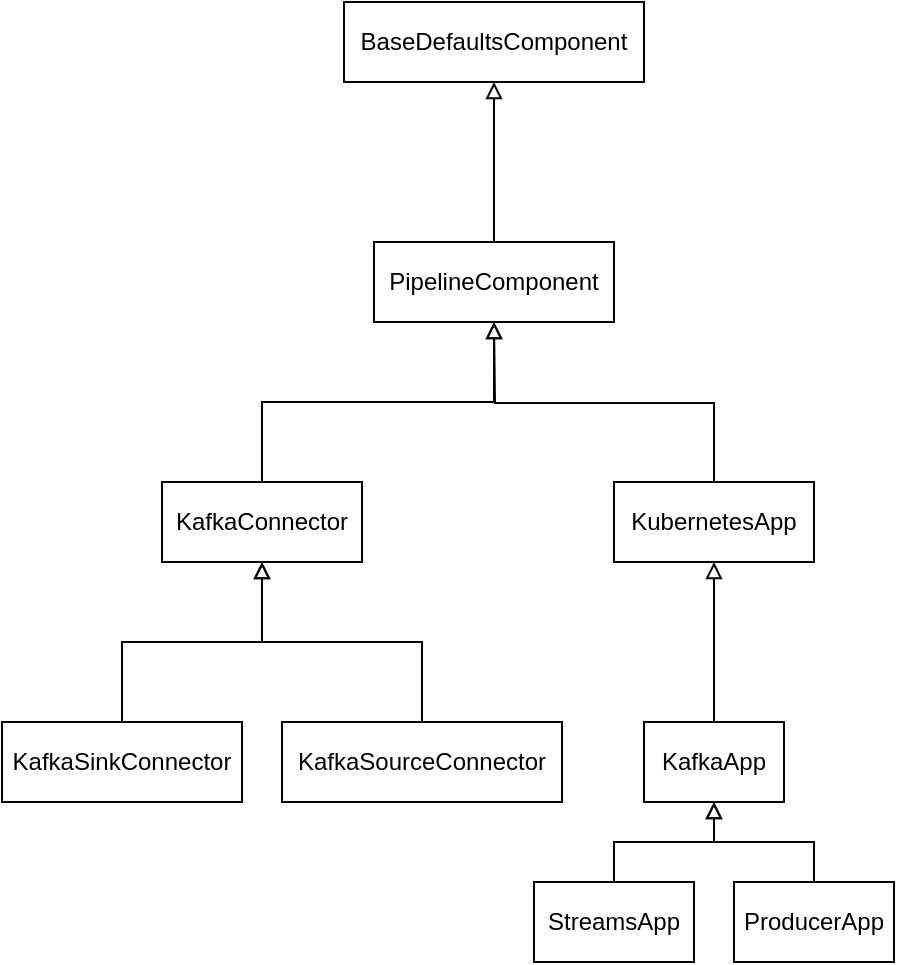 <mxfile version="21.0.2" type="device"><diagram id="C5RBs43oDa-KdzZeNtuy" name="Page-1"><mxGraphModel dx="1195" dy="582" grid="1" gridSize="10" guides="1" tooltips="1" connect="1" arrows="1" fold="1" page="1" pageScale="1" pageWidth="827" pageHeight="1169" math="0" shadow="0"><root><mxCell id="WIyWlLk6GJQsqaUBKTNV-0"/><mxCell id="WIyWlLk6GJQsqaUBKTNV-1" parent="WIyWlLk6GJQsqaUBKTNV-0"/><mxCell id="WsLRkpiGUdyTJlT7JWI6-16" style="edgeStyle=orthogonalEdgeStyle;shape=connector;rounded=0;orthogonalLoop=1;jettySize=auto;html=1;exitX=0.5;exitY=0;exitDx=0;exitDy=0;labelBackgroundColor=default;strokeColor=default;fontFamily=Helvetica;fontSize=11;fontColor=default;endArrow=block;endFill=0;" edge="1" parent="WIyWlLk6GJQsqaUBKTNV-1" source="WsLRkpiGUdyTJlT7JWI6-0" target="WsLRkpiGUdyTJlT7JWI6-2"><mxGeometry relative="1" as="geometry"/></mxCell><mxCell id="WsLRkpiGUdyTJlT7JWI6-0" value="PipelineComponent" style="rounded=0;whiteSpace=wrap;html=1;" vertex="1" parent="WIyWlLk6GJQsqaUBKTNV-1"><mxGeometry x="320" y="120" width="120" height="40" as="geometry"/></mxCell><mxCell id="WsLRkpiGUdyTJlT7JWI6-10" style="edgeStyle=orthogonalEdgeStyle;rounded=0;orthogonalLoop=1;jettySize=auto;html=1;exitX=0.5;exitY=0;exitDx=0;exitDy=0;endArrow=block;endFill=0;" edge="1" parent="WIyWlLk6GJQsqaUBKTNV-1" source="WsLRkpiGUdyTJlT7JWI6-1"><mxGeometry relative="1" as="geometry"><mxPoint x="380" y="160" as="targetPoint"/></mxGeometry></mxCell><mxCell id="WsLRkpiGUdyTJlT7JWI6-1" value="&lt;div&gt;KubernetesApp&lt;/div&gt;" style="rounded=0;whiteSpace=wrap;html=1;" vertex="1" parent="WIyWlLk6GJQsqaUBKTNV-1"><mxGeometry x="440" y="240" width="100" height="40" as="geometry"/></mxCell><mxCell id="WsLRkpiGUdyTJlT7JWI6-2" value="BaseDefaultsComponent" style="rounded=0;whiteSpace=wrap;html=1;" vertex="1" parent="WIyWlLk6GJQsqaUBKTNV-1"><mxGeometry x="305" width="150" height="40" as="geometry"/></mxCell><mxCell id="WsLRkpiGUdyTJlT7JWI6-11" style="edgeStyle=orthogonalEdgeStyle;rounded=0;orthogonalLoop=1;jettySize=auto;html=1;exitX=0.5;exitY=0;exitDx=0;exitDy=0;endArrow=block;endFill=0;" edge="1" parent="WIyWlLk6GJQsqaUBKTNV-1" source="WsLRkpiGUdyTJlT7JWI6-3" target="WsLRkpiGUdyTJlT7JWI6-1"><mxGeometry relative="1" as="geometry"/></mxCell><mxCell id="WsLRkpiGUdyTJlT7JWI6-3" value="KafkaApp" style="rounded=0;whiteSpace=wrap;html=1;" vertex="1" parent="WIyWlLk6GJQsqaUBKTNV-1"><mxGeometry x="455" y="360" width="70" height="40" as="geometry"/></mxCell><mxCell id="WsLRkpiGUdyTJlT7JWI6-14" style="edgeStyle=orthogonalEdgeStyle;shape=connector;rounded=0;orthogonalLoop=1;jettySize=auto;html=1;exitX=0.5;exitY=0;exitDx=0;exitDy=0;labelBackgroundColor=default;strokeColor=default;fontFamily=Helvetica;fontSize=11;fontColor=default;endArrow=block;endFill=0;" edge="1" parent="WIyWlLk6GJQsqaUBKTNV-1" source="WsLRkpiGUdyTJlT7JWI6-4" target="WsLRkpiGUdyTJlT7JWI6-3"><mxGeometry relative="1" as="geometry"/></mxCell><mxCell id="WsLRkpiGUdyTJlT7JWI6-4" value="StreamsApp" style="rounded=0;whiteSpace=wrap;html=1;" vertex="1" parent="WIyWlLk6GJQsqaUBKTNV-1"><mxGeometry x="400" y="440" width="80" height="40" as="geometry"/></mxCell><mxCell id="WsLRkpiGUdyTJlT7JWI6-9" style="edgeStyle=orthogonalEdgeStyle;rounded=0;orthogonalLoop=1;jettySize=auto;html=1;exitX=0.5;exitY=0;exitDx=0;exitDy=0;entryX=0.5;entryY=1;entryDx=0;entryDy=0;endArrow=block;endFill=0;" edge="1" parent="WIyWlLk6GJQsqaUBKTNV-1" source="WsLRkpiGUdyTJlT7JWI6-5" target="WsLRkpiGUdyTJlT7JWI6-0"><mxGeometry relative="1" as="geometry"/></mxCell><mxCell id="WsLRkpiGUdyTJlT7JWI6-5" value="KafkaConnector" style="rounded=0;whiteSpace=wrap;html=1;" vertex="1" parent="WIyWlLk6GJQsqaUBKTNV-1"><mxGeometry x="214" y="240" width="100" height="40" as="geometry"/></mxCell><mxCell id="WsLRkpiGUdyTJlT7JWI6-12" style="edgeStyle=orthogonalEdgeStyle;shape=connector;rounded=0;orthogonalLoop=1;jettySize=auto;html=1;exitX=0.5;exitY=0;exitDx=0;exitDy=0;labelBackgroundColor=default;strokeColor=default;fontFamily=Helvetica;fontSize=11;fontColor=default;endArrow=block;endFill=0;" edge="1" parent="WIyWlLk6GJQsqaUBKTNV-1" source="WsLRkpiGUdyTJlT7JWI6-6" target="WsLRkpiGUdyTJlT7JWI6-5"><mxGeometry relative="1" as="geometry"/></mxCell><mxCell id="WsLRkpiGUdyTJlT7JWI6-6" value="KafkaSinkConnector" style="rounded=0;whiteSpace=wrap;html=1;" vertex="1" parent="WIyWlLk6GJQsqaUBKTNV-1"><mxGeometry x="134" y="360" width="120" height="40" as="geometry"/></mxCell><mxCell id="WsLRkpiGUdyTJlT7JWI6-13" style="edgeStyle=orthogonalEdgeStyle;shape=connector;rounded=0;orthogonalLoop=1;jettySize=auto;html=1;exitX=0.5;exitY=0;exitDx=0;exitDy=0;labelBackgroundColor=default;strokeColor=default;fontFamily=Helvetica;fontSize=11;fontColor=default;endArrow=block;endFill=0;" edge="1" parent="WIyWlLk6GJQsqaUBKTNV-1" source="WsLRkpiGUdyTJlT7JWI6-7" target="WsLRkpiGUdyTJlT7JWI6-5"><mxGeometry relative="1" as="geometry"/></mxCell><mxCell id="WsLRkpiGUdyTJlT7JWI6-7" value="&lt;div&gt;KafkaSourceConnector&lt;/div&gt;" style="rounded=0;whiteSpace=wrap;html=1;" vertex="1" parent="WIyWlLk6GJQsqaUBKTNV-1"><mxGeometry x="274" y="360" width="140" height="40" as="geometry"/></mxCell><mxCell id="WsLRkpiGUdyTJlT7JWI6-15" style="edgeStyle=orthogonalEdgeStyle;shape=connector;rounded=0;orthogonalLoop=1;jettySize=auto;html=1;exitX=0.5;exitY=0;exitDx=0;exitDy=0;labelBackgroundColor=default;strokeColor=default;fontFamily=Helvetica;fontSize=11;fontColor=default;endArrow=block;endFill=0;" edge="1" parent="WIyWlLk6GJQsqaUBKTNV-1" source="WsLRkpiGUdyTJlT7JWI6-8" target="WsLRkpiGUdyTJlT7JWI6-3"><mxGeometry relative="1" as="geometry"/></mxCell><mxCell id="WsLRkpiGUdyTJlT7JWI6-8" value="ProducerApp" style="rounded=0;whiteSpace=wrap;html=1;" vertex="1" parent="WIyWlLk6GJQsqaUBKTNV-1"><mxGeometry x="500" y="440" width="80" height="40" as="geometry"/></mxCell></root></mxGraphModel></diagram></mxfile>
